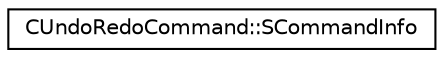 digraph "类继承关系图"
{
  edge [fontname="Helvetica",fontsize="10",labelfontname="Helvetica",labelfontsize="10"];
  node [fontname="Helvetica",fontsize="10",shape=record];
  rankdir="LR";
  Node0 [label="CUndoRedoCommand::SCommandInfo",height=0.2,width=0.4,color="black", fillcolor="white", style="filled",URL="$struct_c_undo_redo_command_1_1_s_command_info.html"];
}
